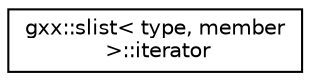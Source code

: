 digraph "Graphical Class Hierarchy"
{
  edge [fontname="Helvetica",fontsize="10",labelfontname="Helvetica",labelfontsize="10"];
  node [fontname="Helvetica",fontsize="10",shape=record];
  rankdir="LR";
  Node1 [label="gxx::slist\< type, member\l \>::iterator",height=0.2,width=0.4,color="black", fillcolor="white", style="filled",URL="$classgxx_1_1slist_1_1iterator.html"];
}
